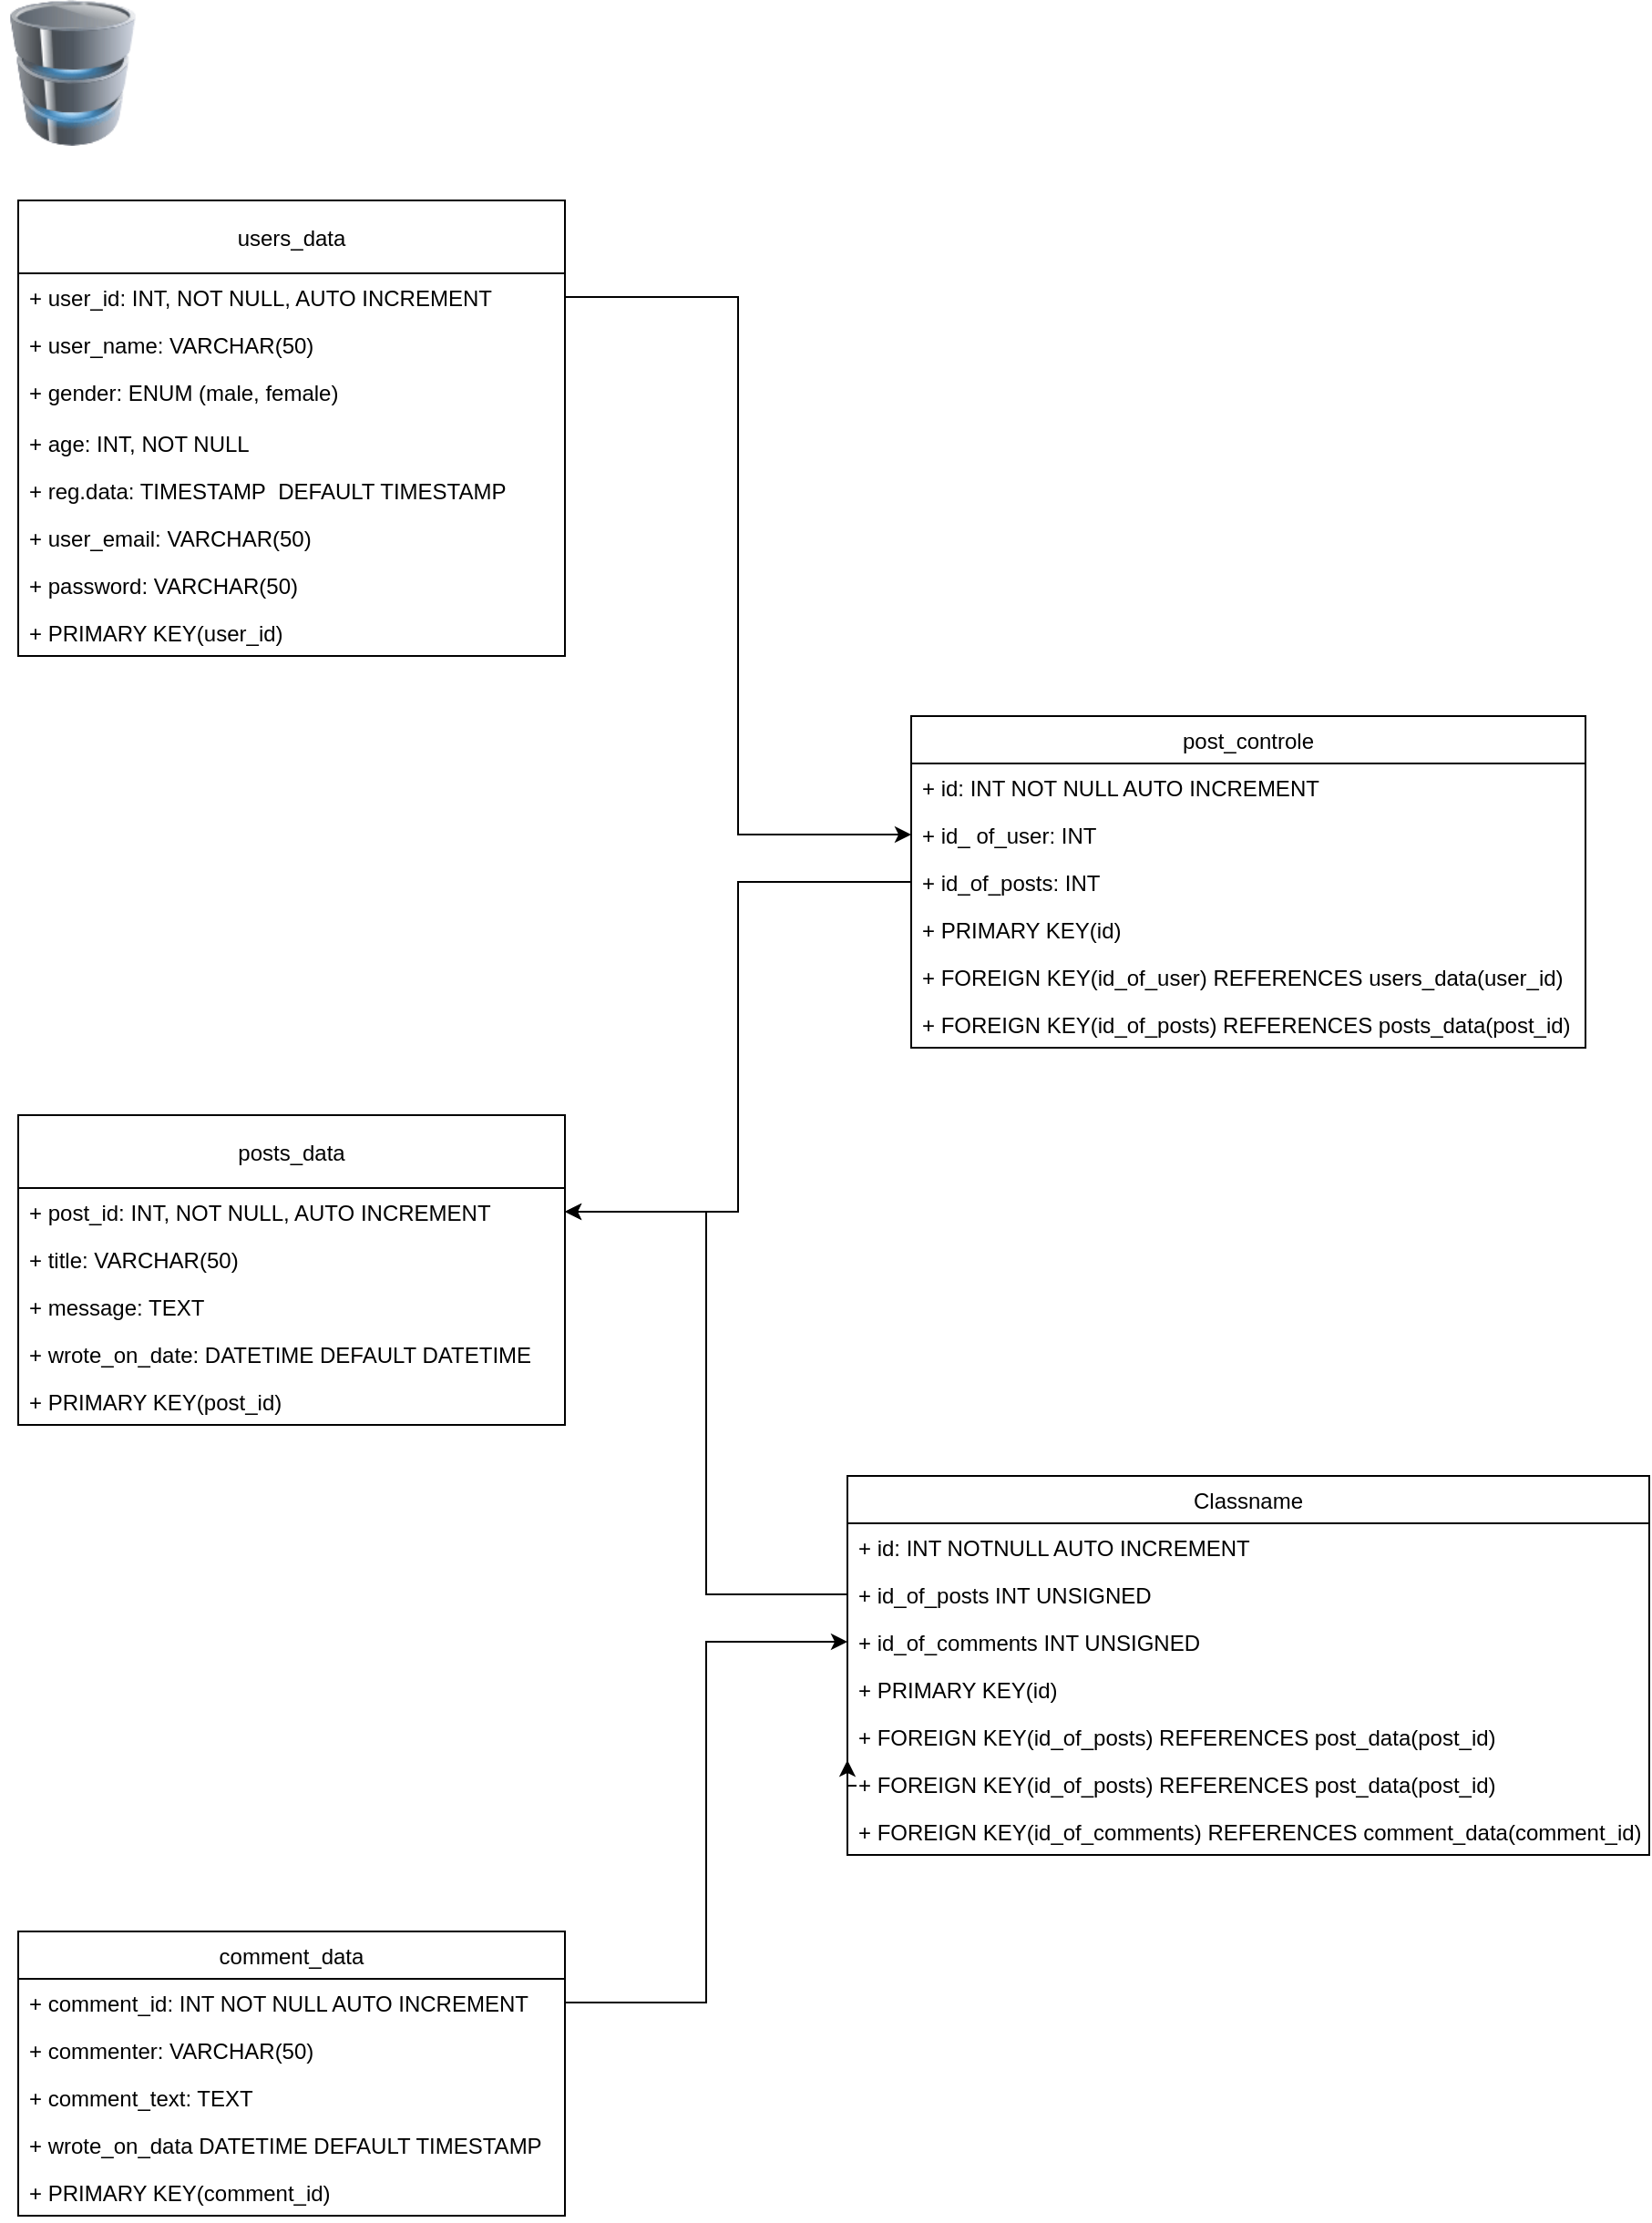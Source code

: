 <mxfile version="14.6.13" type="device"><diagram id="ZVlr-6bPv_OlI6yjHiE2" name="1 oldal"><mxGraphModel dx="1024" dy="592" grid="1" gridSize="10" guides="1" tooltips="1" connect="1" arrows="1" fold="1" page="1" pageScale="1" pageWidth="827" pageHeight="1169" math="0" shadow="0"><root><mxCell id="0"/><mxCell id="1" parent="0"/><mxCell id="eKRCsAuteuq_Xr40Cyme-6" value="users_data" style="swimlane;fontStyle=0;childLayout=stackLayout;horizontal=1;startSize=40;fillColor=none;horizontalStack=0;resizeParent=1;resizeParentMax=0;resizeLast=0;collapsible=1;marginBottom=0;" parent="1" vertex="1"><mxGeometry x="10" y="120" width="300" height="250" as="geometry"><mxRectangle x="240" y="470" width="90" height="26" as="alternateBounds"/></mxGeometry></mxCell><mxCell id="eKRCsAuteuq_Xr40Cyme-7" value="+ user_id: INT, NOT NULL, AUTO INCREMENT" style="text;strokeColor=none;fillColor=none;align=left;verticalAlign=top;spacingLeft=4;spacingRight=4;overflow=hidden;rotatable=0;points=[[0,0.5],[1,0.5]];portConstraint=eastwest;" parent="eKRCsAuteuq_Xr40Cyme-6" vertex="1"><mxGeometry y="40" width="300" height="26" as="geometry"/></mxCell><mxCell id="eKRCsAuteuq_Xr40Cyme-8" value="+ user_name: VARCHAR(50)" style="text;strokeColor=none;fillColor=none;align=left;verticalAlign=top;spacingLeft=4;spacingRight=4;overflow=hidden;rotatable=0;points=[[0,0.5],[1,0.5]];portConstraint=eastwest;" parent="eKRCsAuteuq_Xr40Cyme-6" vertex="1"><mxGeometry y="66" width="300" height="26" as="geometry"/></mxCell><mxCell id="eKRCsAuteuq_Xr40Cyme-9" value="+ gender: ENUM (male, female) " style="text;strokeColor=none;fillColor=none;align=left;verticalAlign=top;spacingLeft=4;spacingRight=4;overflow=hidden;rotatable=0;points=[[0,0.5],[1,0.5]];portConstraint=eastwest;" parent="eKRCsAuteuq_Xr40Cyme-6" vertex="1"><mxGeometry y="92" width="300" height="28" as="geometry"/></mxCell><mxCell id="eKRCsAuteuq_Xr40Cyme-3" value="+ age: INT, NOT NULL" style="text;strokeColor=none;fillColor=none;align=left;verticalAlign=top;spacingLeft=4;spacingRight=4;overflow=hidden;rotatable=0;points=[[0,0.5],[1,0.5]];portConstraint=eastwest;" parent="eKRCsAuteuq_Xr40Cyme-6" vertex="1"><mxGeometry y="120" width="300" height="26" as="geometry"/></mxCell><mxCell id="eKRCsAuteuq_Xr40Cyme-5" value="+ reg.data: TIMESTAMP  DEFAULT TIMESTAMP" style="text;strokeColor=none;fillColor=none;align=left;verticalAlign=top;spacingLeft=4;spacingRight=4;overflow=hidden;rotatable=0;points=[[0,0.5],[1,0.5]];portConstraint=eastwest;" parent="eKRCsAuteuq_Xr40Cyme-6" vertex="1"><mxGeometry y="146" width="300" height="26" as="geometry"/></mxCell><mxCell id="eKRCsAuteuq_Xr40Cyme-21" value="+ user_email: VARCHAR(50) " style="text;strokeColor=none;fillColor=none;align=left;verticalAlign=top;spacingLeft=4;spacingRight=4;overflow=hidden;rotatable=0;points=[[0,0.5],[1,0.5]];portConstraint=eastwest;" parent="eKRCsAuteuq_Xr40Cyme-6" vertex="1"><mxGeometry y="172" width="300" height="26" as="geometry"/></mxCell><mxCell id="eKRCsAuteuq_Xr40Cyme-22" value="+ password: VARCHAR(50)" style="text;strokeColor=none;fillColor=none;align=left;verticalAlign=top;spacingLeft=4;spacingRight=4;overflow=hidden;rotatable=0;points=[[0,0.5],[1,0.5]];portConstraint=eastwest;" parent="eKRCsAuteuq_Xr40Cyme-6" vertex="1"><mxGeometry y="198" width="300" height="26" as="geometry"/></mxCell><mxCell id="eKRCsAuteuq_Xr40Cyme-4" value="+ PRIMARY KEY(user_id)" style="text;strokeColor=none;fillColor=none;align=left;verticalAlign=top;spacingLeft=4;spacingRight=4;overflow=hidden;rotatable=0;points=[[0,0.5],[1,0.5]];portConstraint=eastwest;" parent="eKRCsAuteuq_Xr40Cyme-6" vertex="1"><mxGeometry y="224" width="300" height="26" as="geometry"/></mxCell><mxCell id="5pkYnyQyWC3v5jynlWwo-11" style="edgeStyle=orthogonalEdgeStyle;rounded=0;orthogonalLoop=1;jettySize=auto;html=1;exitX=1;exitY=0.5;exitDx=0;exitDy=0;entryX=1;entryY=0.5;entryDx=0;entryDy=0;" edge="1" parent="eKRCsAuteuq_Xr40Cyme-6" source="eKRCsAuteuq_Xr40Cyme-22" target="eKRCsAuteuq_Xr40Cyme-22"><mxGeometry relative="1" as="geometry"/></mxCell><mxCell id="eKRCsAuteuq_Xr40Cyme-14" value="posts_data" style="swimlane;fontStyle=0;childLayout=stackLayout;horizontal=1;startSize=40;fillColor=none;horizontalStack=0;resizeParent=1;resizeParentMax=0;resizeLast=0;collapsible=1;marginBottom=0;" parent="1" vertex="1"><mxGeometry x="10" y="622" width="300" height="170" as="geometry"/></mxCell><mxCell id="eKRCsAuteuq_Xr40Cyme-15" value="+ post_id: INT, NOT NULL, AUTO INCREMENT" style="text;strokeColor=none;fillColor=none;align=left;verticalAlign=top;spacingLeft=4;spacingRight=4;overflow=hidden;rotatable=0;points=[[0,0.5],[1,0.5]];portConstraint=eastwest;" parent="eKRCsAuteuq_Xr40Cyme-14" vertex="1"><mxGeometry y="40" width="300" height="26" as="geometry"/></mxCell><mxCell id="eKRCsAuteuq_Xr40Cyme-16" value="+ title: VARCHAR(50)" style="text;strokeColor=none;fillColor=none;align=left;verticalAlign=top;spacingLeft=4;spacingRight=4;overflow=hidden;rotatable=0;points=[[0,0.5],[1,0.5]];portConstraint=eastwest;" parent="eKRCsAuteuq_Xr40Cyme-14" vertex="1"><mxGeometry y="66" width="300" height="26" as="geometry"/></mxCell><mxCell id="eKRCsAuteuq_Xr40Cyme-17" value="+ message: TEXT" style="text;strokeColor=none;fillColor=none;align=left;verticalAlign=top;spacingLeft=4;spacingRight=4;overflow=hidden;rotatable=0;points=[[0,0.5],[1,0.5]];portConstraint=eastwest;" parent="eKRCsAuteuq_Xr40Cyme-14" vertex="1"><mxGeometry y="92" width="300" height="26" as="geometry"/></mxCell><mxCell id="eKRCsAuteuq_Xr40Cyme-23" value="+ wrote_on_date: DATETIME DEFAULT DATETIME " style="text;strokeColor=none;fillColor=none;align=left;verticalAlign=top;spacingLeft=4;spacingRight=4;overflow=hidden;rotatable=0;points=[[0,0.5],[1,0.5]];portConstraint=eastwest;" parent="eKRCsAuteuq_Xr40Cyme-14" vertex="1"><mxGeometry y="118" width="300" height="26" as="geometry"/></mxCell><mxCell id="eKRCsAuteuq_Xr40Cyme-27" value="+ PRIMARY KEY(post_id)" style="text;strokeColor=none;fillColor=none;align=left;verticalAlign=top;spacingLeft=4;spacingRight=4;overflow=hidden;rotatable=0;points=[[0,0.5],[1,0.5]];portConstraint=eastwest;" parent="eKRCsAuteuq_Xr40Cyme-14" vertex="1"><mxGeometry y="144" width="300" height="26" as="geometry"/></mxCell><mxCell id="eKRCsAuteuq_Xr40Cyme-24" value="comment_data" style="swimlane;fontStyle=0;childLayout=stackLayout;horizontal=1;startSize=26;fillColor=none;horizontalStack=0;resizeParent=1;resizeParentMax=0;resizeLast=0;collapsible=1;marginBottom=0;" parent="1" vertex="1"><mxGeometry x="10" y="1070" width="300" height="156" as="geometry"/></mxCell><mxCell id="eKRCsAuteuq_Xr40Cyme-25" value="+ comment_id: INT NOT NULL AUTO INCREMENT" style="text;strokeColor=none;fillColor=none;align=left;verticalAlign=top;spacingLeft=4;spacingRight=4;overflow=hidden;rotatable=0;points=[[0,0.5],[1,0.5]];portConstraint=eastwest;" parent="eKRCsAuteuq_Xr40Cyme-24" vertex="1"><mxGeometry y="26" width="300" height="26" as="geometry"/></mxCell><mxCell id="eKRCsAuteuq_Xr40Cyme-26" value="+ commenter: VARCHAR(50)" style="text;strokeColor=none;fillColor=none;align=left;verticalAlign=top;spacingLeft=4;spacingRight=4;overflow=hidden;rotatable=0;points=[[0,0.5],[1,0.5]];portConstraint=eastwest;" parent="eKRCsAuteuq_Xr40Cyme-24" vertex="1"><mxGeometry y="52" width="300" height="26" as="geometry"/></mxCell><mxCell id="eKRCsAuteuq_Xr40Cyme-29" value="+ comment_text: TEXT" style="text;strokeColor=none;fillColor=none;align=left;verticalAlign=top;spacingLeft=4;spacingRight=4;overflow=hidden;rotatable=0;points=[[0,0.5],[1,0.5]];portConstraint=eastwest;" parent="eKRCsAuteuq_Xr40Cyme-24" vertex="1"><mxGeometry y="78" width="300" height="26" as="geometry"/></mxCell><mxCell id="eKRCsAuteuq_Xr40Cyme-42" value="+ wrote_on_data DATETIME DEFAULT TIMESTAMP" style="text;strokeColor=none;fillColor=none;align=left;verticalAlign=top;spacingLeft=4;spacingRight=4;overflow=hidden;rotatable=0;points=[[0,0.5],[1,0.5]];portConstraint=eastwest;" parent="eKRCsAuteuq_Xr40Cyme-24" vertex="1"><mxGeometry y="104" width="300" height="26" as="geometry"/></mxCell><mxCell id="eKRCsAuteuq_Xr40Cyme-43" value="+ PRIMARY KEY(comment_id)" style="text;strokeColor=none;fillColor=none;align=left;verticalAlign=top;spacingLeft=4;spacingRight=4;overflow=hidden;rotatable=0;points=[[0,0.5],[1,0.5]];portConstraint=eastwest;" parent="eKRCsAuteuq_Xr40Cyme-24" vertex="1"><mxGeometry y="130" width="300" height="26" as="geometry"/></mxCell><object label="post_controle" xcv="vdsvxc" id="eKRCsAuteuq_Xr40Cyme-28"><mxCell style="swimlane;fontStyle=0;childLayout=stackLayout;horizontal=1;startSize=26;fillColor=none;horizontalStack=0;resizeParent=1;resizeParentMax=0;resizeLast=0;collapsible=1;marginBottom=0;" parent="1" vertex="1"><mxGeometry x="500" y="403" width="370" height="182" as="geometry"/></mxCell></object><mxCell id="eKRCsAuteuq_Xr40Cyme-30" value="+ id: INT NOT NULL AUTO INCREMENT" style="text;strokeColor=none;fillColor=none;align=left;verticalAlign=top;spacingLeft=4;spacingRight=4;overflow=hidden;rotatable=0;points=[[0,0.5],[1,0.5]];portConstraint=eastwest;" parent="eKRCsAuteuq_Xr40Cyme-28" vertex="1"><mxGeometry y="26" width="370" height="26" as="geometry"/></mxCell><mxCell id="eKRCsAuteuq_Xr40Cyme-34" value="+ id_ of_user: INT" style="text;strokeColor=none;fillColor=none;align=left;verticalAlign=top;spacingLeft=4;spacingRight=4;overflow=hidden;rotatable=0;points=[[0,0.5],[1,0.5]];portConstraint=eastwest;" parent="eKRCsAuteuq_Xr40Cyme-28" vertex="1"><mxGeometry y="52" width="370" height="26" as="geometry"/></mxCell><mxCell id="eKRCsAuteuq_Xr40Cyme-35" value="+ id_of_posts: INT" style="text;strokeColor=none;fillColor=none;align=left;verticalAlign=top;spacingLeft=4;spacingRight=4;overflow=hidden;rotatable=0;points=[[0,0.5],[1,0.5]];portConstraint=eastwest;" parent="eKRCsAuteuq_Xr40Cyme-28" vertex="1"><mxGeometry y="78" width="370" height="26" as="geometry"/></mxCell><mxCell id="eKRCsAuteuq_Xr40Cyme-38" value="+ PRIMARY KEY(id)" style="text;strokeColor=none;fillColor=none;align=left;verticalAlign=top;spacingLeft=4;spacingRight=4;overflow=hidden;rotatable=0;points=[[0,0.5],[1,0.5]];portConstraint=eastwest;" parent="eKRCsAuteuq_Xr40Cyme-28" vertex="1"><mxGeometry y="104" width="370" height="26" as="geometry"/></mxCell><mxCell id="eKRCsAuteuq_Xr40Cyme-39" value="+ FOREIGN KEY(id_of_user) REFERENCES users_data(user_id)" style="text;strokeColor=none;fillColor=none;align=left;verticalAlign=top;spacingLeft=4;spacingRight=4;overflow=hidden;rotatable=0;points=[[0,0.5],[1,0.5]];portConstraint=eastwest;" parent="eKRCsAuteuq_Xr40Cyme-28" vertex="1"><mxGeometry y="130" width="370" height="26" as="geometry"/></mxCell><mxCell id="eKRCsAuteuq_Xr40Cyme-40" value="+ FOREIGN KEY(id_of_posts) REFERENCES posts_data(post_id)" style="text;strokeColor=none;fillColor=none;align=left;verticalAlign=top;spacingLeft=4;spacingRight=4;overflow=hidden;rotatable=0;points=[[0,0.5],[1,0.5]];portConstraint=eastwest;" parent="eKRCsAuteuq_Xr40Cyme-28" vertex="1"><mxGeometry y="156" width="370" height="26" as="geometry"/></mxCell><mxCell id="eKRCsAuteuq_Xr40Cyme-31" value="" style="image;html=1;image=img/lib/clip_art/computers/Database_128x128.png" parent="1" vertex="1"><mxGeometry y="10" width="80" height="80" as="geometry"/></mxCell><mxCell id="5pkYnyQyWC3v5jynlWwo-1" value="Classname" style="swimlane;fontStyle=0;childLayout=stackLayout;horizontal=1;startSize=26;fillColor=none;horizontalStack=0;resizeParent=1;resizeParentMax=0;resizeLast=0;collapsible=1;marginBottom=0;" vertex="1" parent="1"><mxGeometry x="465" y="820" width="440" height="208" as="geometry"/></mxCell><mxCell id="5pkYnyQyWC3v5jynlWwo-2" value="+ id: INT NOTNULL AUTO INCREMENT" style="text;strokeColor=none;fillColor=none;align=left;verticalAlign=top;spacingLeft=4;spacingRight=4;overflow=hidden;rotatable=0;points=[[0,0.5],[1,0.5]];portConstraint=eastwest;" vertex="1" parent="5pkYnyQyWC3v5jynlWwo-1"><mxGeometry y="26" width="440" height="26" as="geometry"/></mxCell><mxCell id="5pkYnyQyWC3v5jynlWwo-3" value="+ id_of_posts INT UNSIGNED" style="text;strokeColor=none;fillColor=none;align=left;verticalAlign=top;spacingLeft=4;spacingRight=4;overflow=hidden;rotatable=0;points=[[0,0.5],[1,0.5]];portConstraint=eastwest;" vertex="1" parent="5pkYnyQyWC3v5jynlWwo-1"><mxGeometry y="52" width="440" height="26" as="geometry"/></mxCell><mxCell id="5pkYnyQyWC3v5jynlWwo-4" value="+ id_of_comments INT UNSIGNED" style="text;strokeColor=none;fillColor=none;align=left;verticalAlign=top;spacingLeft=4;spacingRight=4;overflow=hidden;rotatable=0;points=[[0,0.5],[1,0.5]];portConstraint=eastwest;" vertex="1" parent="5pkYnyQyWC3v5jynlWwo-1"><mxGeometry y="78" width="440" height="26" as="geometry"/></mxCell><mxCell id="5pkYnyQyWC3v5jynlWwo-6" value="+ PRIMARY KEY(id)" style="text;strokeColor=none;fillColor=none;align=left;verticalAlign=top;spacingLeft=4;spacingRight=4;overflow=hidden;rotatable=0;points=[[0,0.5],[1,0.5]];portConstraint=eastwest;" vertex="1" parent="5pkYnyQyWC3v5jynlWwo-1"><mxGeometry y="104" width="440" height="26" as="geometry"/></mxCell><mxCell id="5pkYnyQyWC3v5jynlWwo-10" value="+ FOREIGN KEY(id_of_posts) REFERENCES post_data(post_id)" style="text;strokeColor=none;fillColor=none;align=left;verticalAlign=top;spacingLeft=4;spacingRight=4;overflow=hidden;rotatable=0;points=[[0,0.5],[1,0.5]];portConstraint=eastwest;" vertex="1" parent="5pkYnyQyWC3v5jynlWwo-1"><mxGeometry y="130" width="440" height="26" as="geometry"/></mxCell><mxCell id="5pkYnyQyWC3v5jynlWwo-7" value="+ FOREIGN KEY(id_of_posts) REFERENCES post_data(post_id)" style="text;strokeColor=none;fillColor=none;align=left;verticalAlign=top;spacingLeft=4;spacingRight=4;overflow=hidden;rotatable=0;points=[[0,0.5],[1,0.5]];portConstraint=eastwest;" vertex="1" parent="5pkYnyQyWC3v5jynlWwo-1"><mxGeometry y="156" width="440" height="26" as="geometry"/></mxCell><mxCell id="5pkYnyQyWC3v5jynlWwo-8" value="+ FOREIGN KEY(id_of_comments) REFERENCES comment_data(comment_id)" style="text;strokeColor=none;fillColor=none;align=left;verticalAlign=top;spacingLeft=4;spacingRight=4;overflow=hidden;rotatable=0;points=[[0,0.5],[1,0.5]];portConstraint=eastwest;" vertex="1" parent="5pkYnyQyWC3v5jynlWwo-1"><mxGeometry y="182" width="440" height="26" as="geometry"/></mxCell><mxCell id="5pkYnyQyWC3v5jynlWwo-9" style="edgeStyle=orthogonalEdgeStyle;rounded=0;orthogonalLoop=1;jettySize=auto;html=1;entryX=0;entryY=0.75;entryDx=0;entryDy=0;" edge="1" parent="1" target="5pkYnyQyWC3v5jynlWwo-1"><mxGeometry relative="1" as="geometry"><mxPoint x="470" y="990" as="sourcePoint"/></mxGeometry></mxCell><mxCell id="5pkYnyQyWC3v5jynlWwo-12" style="edgeStyle=orthogonalEdgeStyle;rounded=0;orthogonalLoop=1;jettySize=auto;html=1;entryX=0;entryY=0.5;entryDx=0;entryDy=0;" edge="1" parent="1" source="eKRCsAuteuq_Xr40Cyme-7" target="eKRCsAuteuq_Xr40Cyme-34"><mxGeometry relative="1" as="geometry"/></mxCell><mxCell id="5pkYnyQyWC3v5jynlWwo-13" style="edgeStyle=orthogonalEdgeStyle;rounded=0;orthogonalLoop=1;jettySize=auto;html=1;entryX=1;entryY=0.5;entryDx=0;entryDy=0;" edge="1" parent="1" source="eKRCsAuteuq_Xr40Cyme-35" target="eKRCsAuteuq_Xr40Cyme-15"><mxGeometry relative="1" as="geometry"/></mxCell><mxCell id="5pkYnyQyWC3v5jynlWwo-14" style="edgeStyle=orthogonalEdgeStyle;rounded=0;orthogonalLoop=1;jettySize=auto;html=1;entryX=0;entryY=0.5;entryDx=0;entryDy=0;" edge="1" parent="1" source="eKRCsAuteuq_Xr40Cyme-25" target="5pkYnyQyWC3v5jynlWwo-4"><mxGeometry relative="1" as="geometry"/></mxCell><mxCell id="5pkYnyQyWC3v5jynlWwo-15" style="edgeStyle=orthogonalEdgeStyle;rounded=0;orthogonalLoop=1;jettySize=auto;html=1;entryX=1;entryY=0.5;entryDx=0;entryDy=0;" edge="1" parent="1" source="5pkYnyQyWC3v5jynlWwo-3" target="eKRCsAuteuq_Xr40Cyme-15"><mxGeometry relative="1" as="geometry"/></mxCell></root></mxGraphModel></diagram></mxfile>